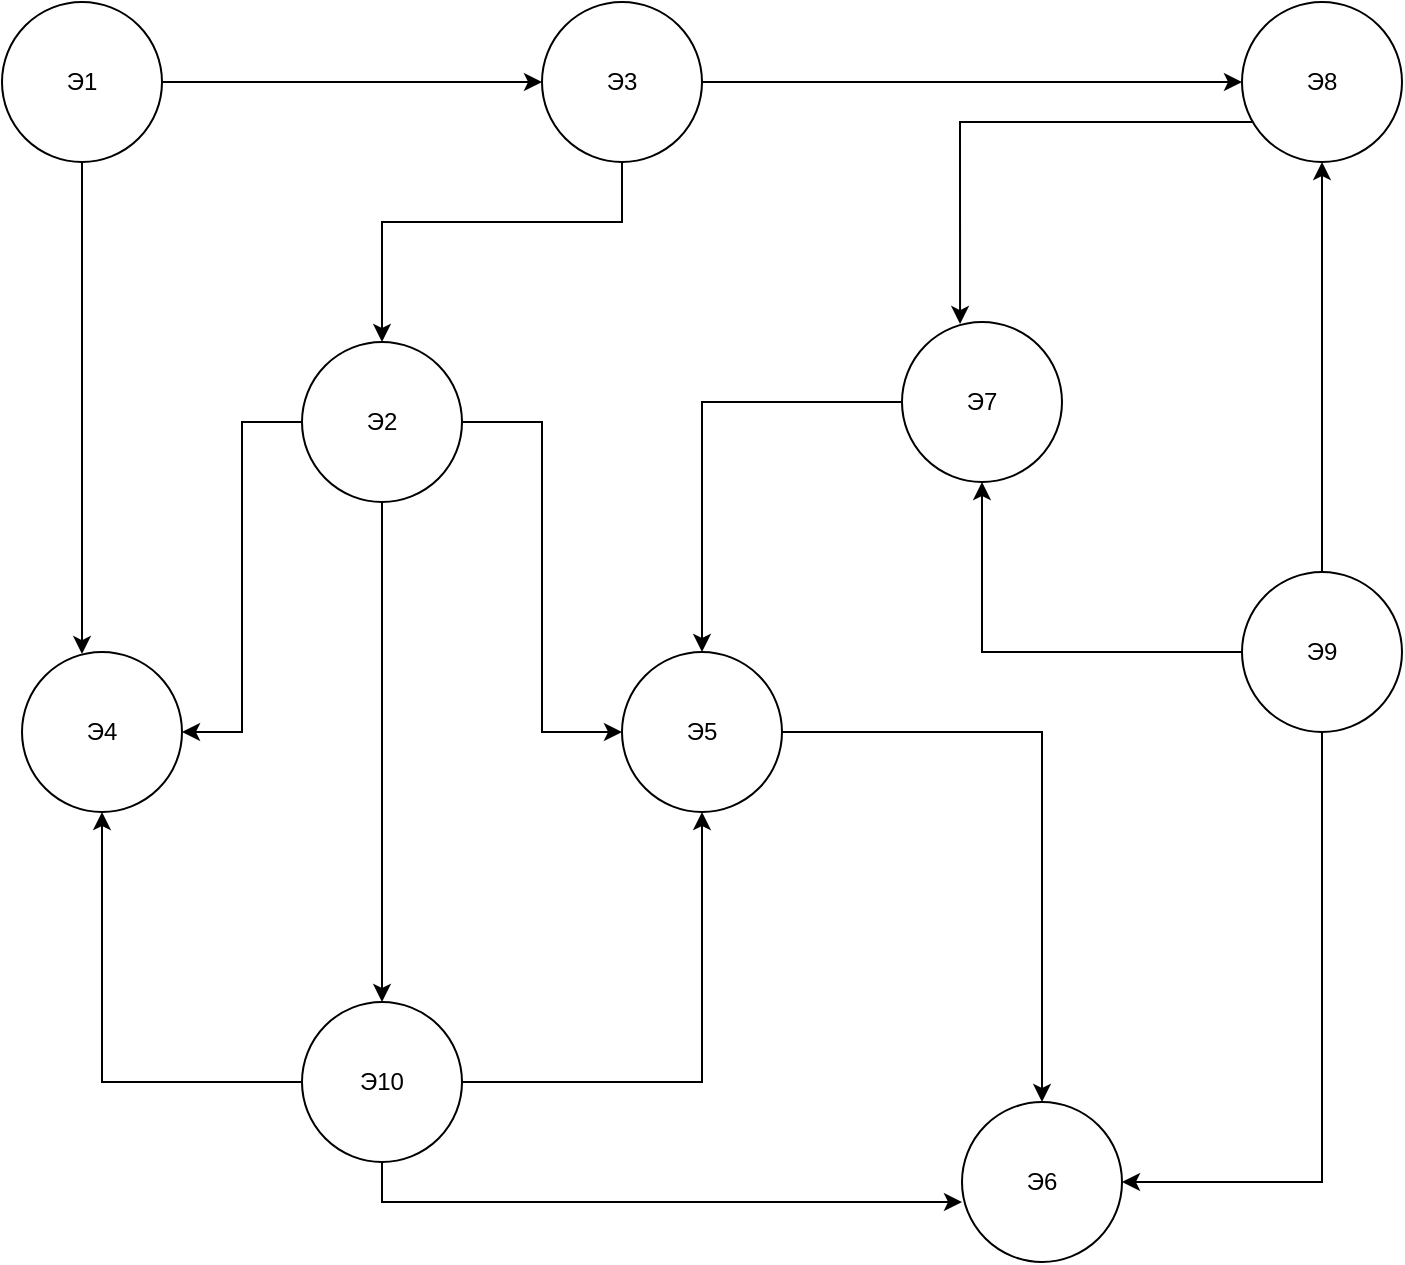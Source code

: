 <mxfile version="20.3.0" type="device"><diagram id="2xZ6pQxBbd1hDoUj2caJ" name="Страница 1"><mxGraphModel dx="1108" dy="1265" grid="1" gridSize="10" guides="1" tooltips="1" connect="1" arrows="1" fold="1" page="1" pageScale="1" pageWidth="827" pageHeight="1169" math="0" shadow="0"><root><mxCell id="0"/><mxCell id="1" parent="0"/><mxCell id="p2z2DTNfYuQwe3oESFcE-11" style="edgeStyle=orthogonalEdgeStyle;rounded=0;orthogonalLoop=1;jettySize=auto;html=1;entryX=0;entryY=0.5;entryDx=0;entryDy=0;" edge="1" parent="1" source="p2z2DTNfYuQwe3oESFcE-1" target="p2z2DTNfYuQwe3oESFcE-3"><mxGeometry relative="1" as="geometry"/></mxCell><mxCell id="p2z2DTNfYuQwe3oESFcE-12" style="edgeStyle=orthogonalEdgeStyle;rounded=0;orthogonalLoop=1;jettySize=auto;html=1;entryX=0.375;entryY=0.013;entryDx=0;entryDy=0;entryPerimeter=0;" edge="1" parent="1" source="p2z2DTNfYuQwe3oESFcE-1" target="p2z2DTNfYuQwe3oESFcE-6"><mxGeometry relative="1" as="geometry"/></mxCell><mxCell id="p2z2DTNfYuQwe3oESFcE-1" value="Э1" style="ellipse;whiteSpace=wrap;html=1;aspect=fixed;" vertex="1" parent="1"><mxGeometry x="50" y="220" width="80" height="80" as="geometry"/></mxCell><mxCell id="p2z2DTNfYuQwe3oESFcE-16" style="edgeStyle=orthogonalEdgeStyle;rounded=0;orthogonalLoop=1;jettySize=auto;html=1;entryX=0.363;entryY=0.013;entryDx=0;entryDy=0;entryPerimeter=0;" edge="1" parent="1" source="p2z2DTNfYuQwe3oESFcE-2" target="p2z2DTNfYuQwe3oESFcE-5"><mxGeometry relative="1" as="geometry"><Array as="points"><mxPoint x="529" y="280"/></Array></mxGeometry></mxCell><mxCell id="p2z2DTNfYuQwe3oESFcE-2" value="Э8" style="ellipse;whiteSpace=wrap;html=1;aspect=fixed;" vertex="1" parent="1"><mxGeometry x="670" y="220" width="80" height="80" as="geometry"/></mxCell><mxCell id="p2z2DTNfYuQwe3oESFcE-13" style="edgeStyle=orthogonalEdgeStyle;rounded=0;orthogonalLoop=1;jettySize=auto;html=1;" edge="1" parent="1" source="p2z2DTNfYuQwe3oESFcE-3" target="p2z2DTNfYuQwe3oESFcE-4"><mxGeometry relative="1" as="geometry"><Array as="points"><mxPoint x="360" y="330"/><mxPoint x="240" y="330"/></Array></mxGeometry></mxCell><mxCell id="p2z2DTNfYuQwe3oESFcE-14" style="edgeStyle=orthogonalEdgeStyle;rounded=0;orthogonalLoop=1;jettySize=auto;html=1;entryX=0;entryY=0.5;entryDx=0;entryDy=0;" edge="1" parent="1" source="p2z2DTNfYuQwe3oESFcE-3" target="p2z2DTNfYuQwe3oESFcE-2"><mxGeometry relative="1" as="geometry"/></mxCell><mxCell id="p2z2DTNfYuQwe3oESFcE-3" value="Э3" style="ellipse;whiteSpace=wrap;html=1;aspect=fixed;" vertex="1" parent="1"><mxGeometry x="320" y="220" width="80" height="80" as="geometry"/></mxCell><mxCell id="p2z2DTNfYuQwe3oESFcE-18" style="edgeStyle=orthogonalEdgeStyle;rounded=0;orthogonalLoop=1;jettySize=auto;html=1;entryX=1;entryY=0.5;entryDx=0;entryDy=0;" edge="1" parent="1" source="p2z2DTNfYuQwe3oESFcE-4" target="p2z2DTNfYuQwe3oESFcE-6"><mxGeometry relative="1" as="geometry"><Array as="points"><mxPoint x="170" y="430"/><mxPoint x="170" y="585"/></Array></mxGeometry></mxCell><mxCell id="p2z2DTNfYuQwe3oESFcE-21" style="edgeStyle=orthogonalEdgeStyle;rounded=0;orthogonalLoop=1;jettySize=auto;html=1;" edge="1" parent="1" source="p2z2DTNfYuQwe3oESFcE-4" target="p2z2DTNfYuQwe3oESFcE-8"><mxGeometry relative="1" as="geometry"/></mxCell><mxCell id="p2z2DTNfYuQwe3oESFcE-27" style="edgeStyle=orthogonalEdgeStyle;rounded=0;orthogonalLoop=1;jettySize=auto;html=1;entryX=0;entryY=0.5;entryDx=0;entryDy=0;" edge="1" parent="1" source="p2z2DTNfYuQwe3oESFcE-4" target="p2z2DTNfYuQwe3oESFcE-7"><mxGeometry relative="1" as="geometry"/></mxCell><mxCell id="p2z2DTNfYuQwe3oESFcE-4" value="Э2" style="ellipse;whiteSpace=wrap;html=1;aspect=fixed;" vertex="1" parent="1"><mxGeometry x="200" y="390" width="80" height="80" as="geometry"/></mxCell><mxCell id="p2z2DTNfYuQwe3oESFcE-20" style="edgeStyle=orthogonalEdgeStyle;rounded=0;orthogonalLoop=1;jettySize=auto;html=1;" edge="1" parent="1" source="p2z2DTNfYuQwe3oESFcE-5" target="p2z2DTNfYuQwe3oESFcE-7"><mxGeometry relative="1" as="geometry"/></mxCell><mxCell id="p2z2DTNfYuQwe3oESFcE-5" value="Э7" style="ellipse;whiteSpace=wrap;html=1;aspect=fixed;" vertex="1" parent="1"><mxGeometry x="500" y="380" width="80" height="80" as="geometry"/></mxCell><mxCell id="p2z2DTNfYuQwe3oESFcE-6" value="Э4" style="ellipse;whiteSpace=wrap;html=1;aspect=fixed;" vertex="1" parent="1"><mxGeometry x="60" y="545" width="80" height="80" as="geometry"/></mxCell><mxCell id="p2z2DTNfYuQwe3oESFcE-24" style="edgeStyle=orthogonalEdgeStyle;rounded=0;orthogonalLoop=1;jettySize=auto;html=1;" edge="1" parent="1" source="p2z2DTNfYuQwe3oESFcE-7" target="p2z2DTNfYuQwe3oESFcE-10"><mxGeometry relative="1" as="geometry"/></mxCell><mxCell id="p2z2DTNfYuQwe3oESFcE-7" value="Э5" style="ellipse;whiteSpace=wrap;html=1;aspect=fixed;" vertex="1" parent="1"><mxGeometry x="360" y="545" width="80" height="80" as="geometry"/></mxCell><mxCell id="p2z2DTNfYuQwe3oESFcE-22" style="edgeStyle=orthogonalEdgeStyle;rounded=0;orthogonalLoop=1;jettySize=auto;html=1;entryX=0.5;entryY=1;entryDx=0;entryDy=0;" edge="1" parent="1" source="p2z2DTNfYuQwe3oESFcE-8" target="p2z2DTNfYuQwe3oESFcE-6"><mxGeometry relative="1" as="geometry"/></mxCell><mxCell id="p2z2DTNfYuQwe3oESFcE-23" style="edgeStyle=orthogonalEdgeStyle;rounded=0;orthogonalLoop=1;jettySize=auto;html=1;" edge="1" parent="1" source="p2z2DTNfYuQwe3oESFcE-8" target="p2z2DTNfYuQwe3oESFcE-7"><mxGeometry relative="1" as="geometry"/></mxCell><mxCell id="p2z2DTNfYuQwe3oESFcE-26" style="edgeStyle=orthogonalEdgeStyle;rounded=0;orthogonalLoop=1;jettySize=auto;html=1;entryX=0;entryY=0.613;entryDx=0;entryDy=0;entryPerimeter=0;" edge="1" parent="1" source="p2z2DTNfYuQwe3oESFcE-8" target="p2z2DTNfYuQwe3oESFcE-10"><mxGeometry relative="1" as="geometry"><mxPoint x="520" y="800" as="targetPoint"/><Array as="points"><mxPoint x="240" y="820"/><mxPoint x="530" y="820"/></Array></mxGeometry></mxCell><mxCell id="p2z2DTNfYuQwe3oESFcE-8" value="Э10" style="ellipse;whiteSpace=wrap;html=1;aspect=fixed;" vertex="1" parent="1"><mxGeometry x="200" y="720" width="80" height="80" as="geometry"/></mxCell><mxCell id="p2z2DTNfYuQwe3oESFcE-15" style="edgeStyle=orthogonalEdgeStyle;rounded=0;orthogonalLoop=1;jettySize=auto;html=1;" edge="1" parent="1" source="p2z2DTNfYuQwe3oESFcE-9" target="p2z2DTNfYuQwe3oESFcE-2"><mxGeometry relative="1" as="geometry"/></mxCell><mxCell id="p2z2DTNfYuQwe3oESFcE-19" style="edgeStyle=orthogonalEdgeStyle;rounded=0;orthogonalLoop=1;jettySize=auto;html=1;" edge="1" parent="1" source="p2z2DTNfYuQwe3oESFcE-9" target="p2z2DTNfYuQwe3oESFcE-5"><mxGeometry relative="1" as="geometry"/></mxCell><mxCell id="p2z2DTNfYuQwe3oESFcE-25" style="edgeStyle=orthogonalEdgeStyle;rounded=0;orthogonalLoop=1;jettySize=auto;html=1;entryX=1;entryY=0.5;entryDx=0;entryDy=0;" edge="1" parent="1" source="p2z2DTNfYuQwe3oESFcE-9" target="p2z2DTNfYuQwe3oESFcE-10"><mxGeometry relative="1" as="geometry"><Array as="points"><mxPoint x="710" y="810"/></Array></mxGeometry></mxCell><mxCell id="p2z2DTNfYuQwe3oESFcE-9" value="Э9" style="ellipse;whiteSpace=wrap;html=1;aspect=fixed;" vertex="1" parent="1"><mxGeometry x="670" y="505" width="80" height="80" as="geometry"/></mxCell><mxCell id="p2z2DTNfYuQwe3oESFcE-10" value="Э6" style="ellipse;whiteSpace=wrap;html=1;aspect=fixed;" vertex="1" parent="1"><mxGeometry x="530" y="770" width="80" height="80" as="geometry"/></mxCell></root></mxGraphModel></diagram></mxfile>